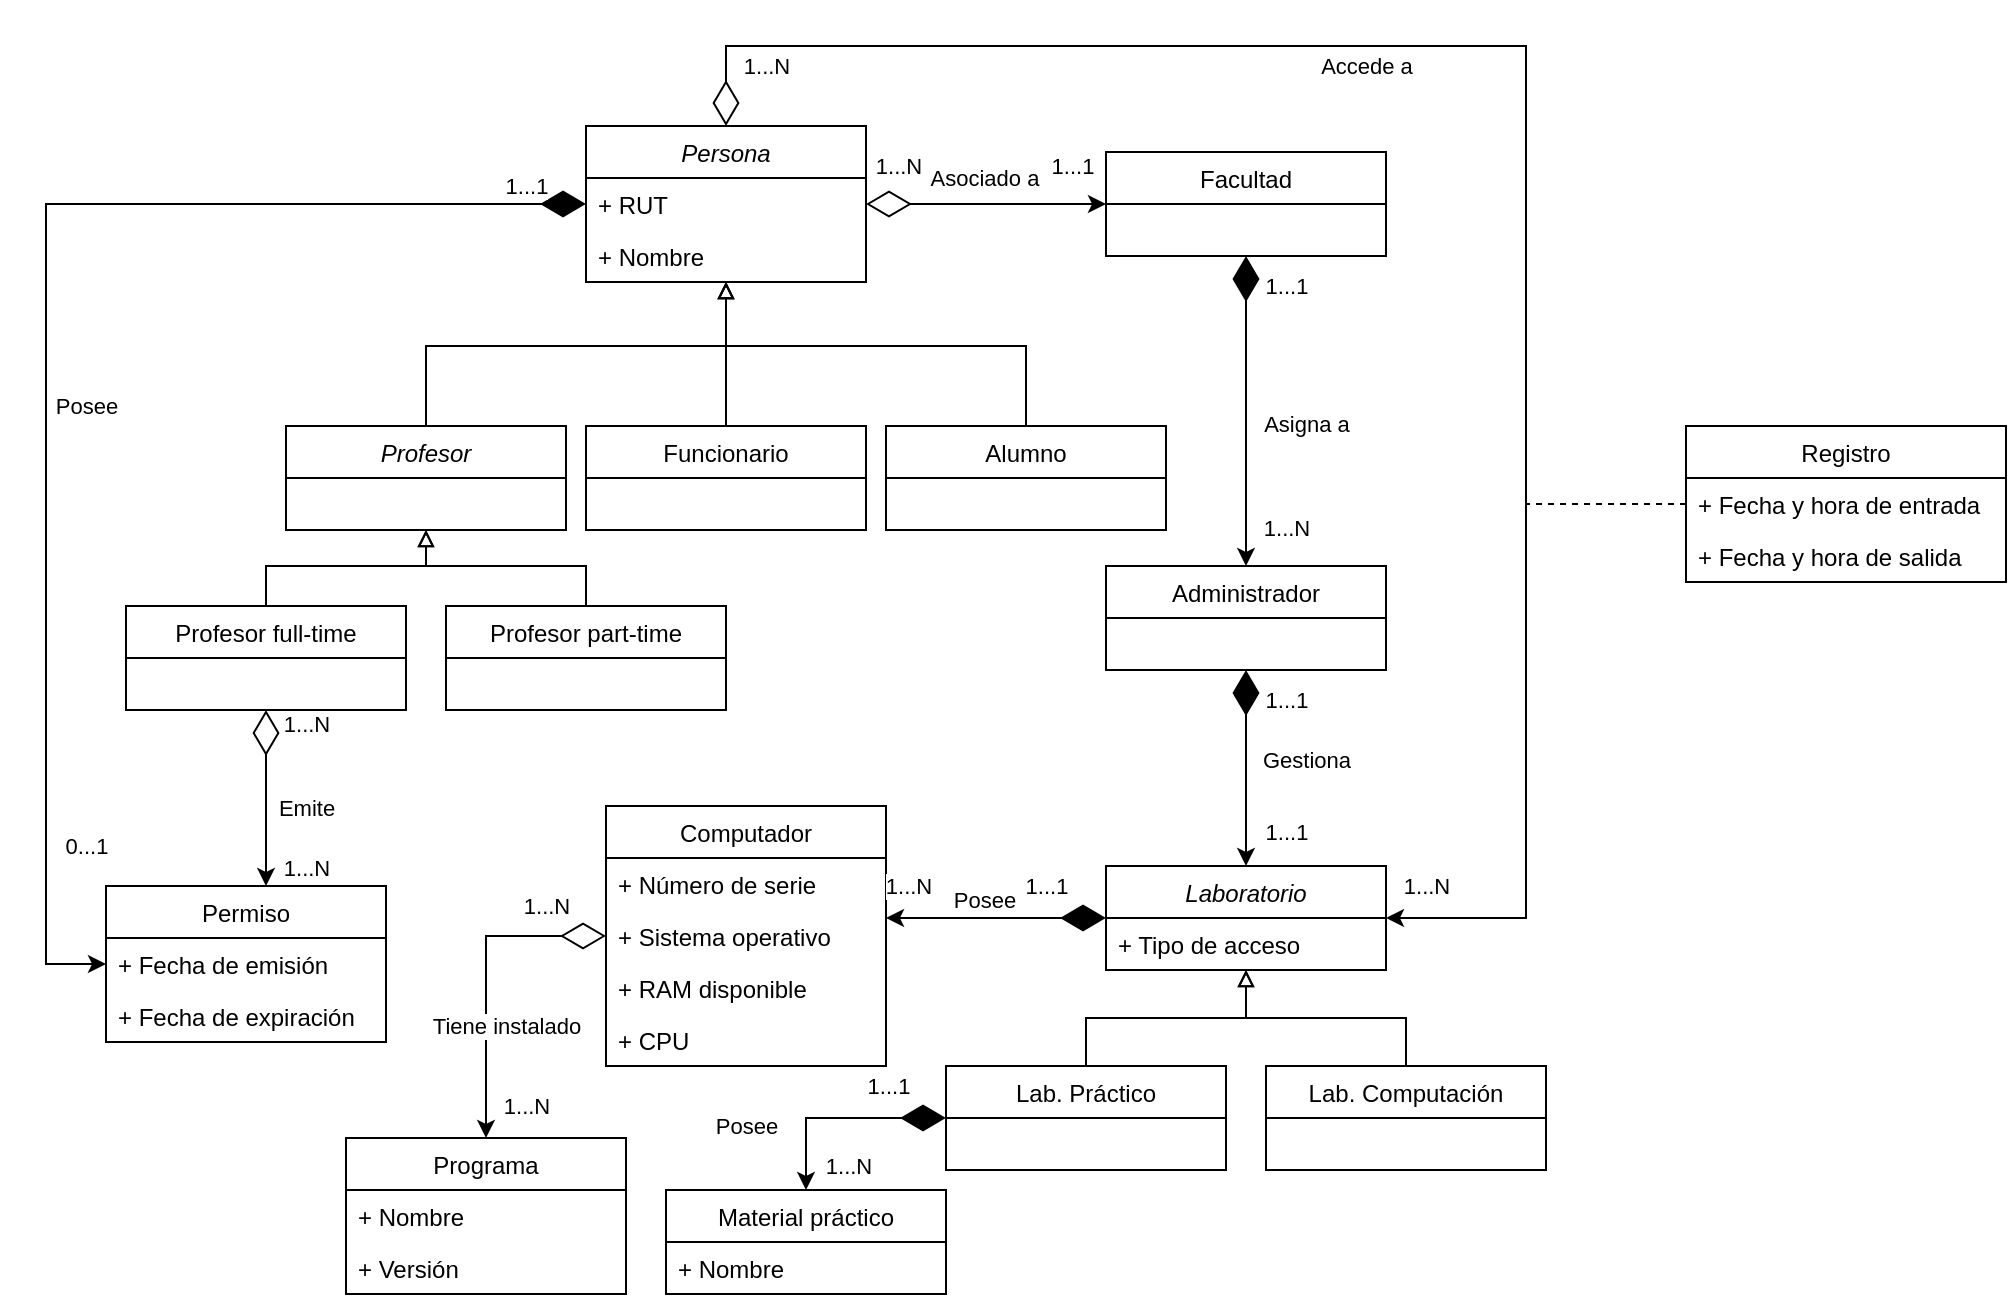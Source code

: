 <mxfile version="13.2.6" type="device"><diagram id="C5RBs43oDa-KdzZeNtuy" name="Page-1"><mxGraphModel dx="1422" dy="763" grid="1" gridSize="10" guides="1" tooltips="1" connect="1" arrows="1" fold="1" page="1" pageScale="1" pageWidth="827" pageHeight="1169" math="0" shadow="0"><root><mxCell id="WIyWlLk6GJQsqaUBKTNV-0"/><mxCell id="WIyWlLk6GJQsqaUBKTNV-1" parent="WIyWlLk6GJQsqaUBKTNV-0"/><mxCell id="zntruw4uHlEYveV0m5Hp-17" style="edgeStyle=orthogonalEdgeStyle;rounded=0;orthogonalLoop=1;jettySize=auto;html=1;endArrow=block;endFill=0;" edge="1" parent="WIyWlLk6GJQsqaUBKTNV-1" source="zntruw4uHlEYveV0m5Hp-7" target="zntruw4uHlEYveV0m5Hp-0"><mxGeometry relative="1" as="geometry"><Array as="points"><mxPoint x="230" y="190"/><mxPoint x="380" y="190"/></Array></mxGeometry></mxCell><mxCell id="zntruw4uHlEYveV0m5Hp-18" style="edgeStyle=orthogonalEdgeStyle;rounded=0;orthogonalLoop=1;jettySize=auto;html=1;endArrow=block;endFill=0;" edge="1" parent="WIyWlLk6GJQsqaUBKTNV-1" source="zntruw4uHlEYveV0m5Hp-12" target="zntruw4uHlEYveV0m5Hp-0"><mxGeometry relative="1" as="geometry"/></mxCell><mxCell id="zntruw4uHlEYveV0m5Hp-20" style="edgeStyle=orthogonalEdgeStyle;rounded=0;orthogonalLoop=1;jettySize=auto;html=1;endArrow=block;endFill=0;" edge="1" parent="WIyWlLk6GJQsqaUBKTNV-1" source="zntruw4uHlEYveV0m5Hp-11" target="zntruw4uHlEYveV0m5Hp-0"><mxGeometry relative="1" as="geometry"><Array as="points"><mxPoint x="530" y="190"/><mxPoint x="380" y="190"/></Array></mxGeometry></mxCell><mxCell id="zntruw4uHlEYveV0m5Hp-27" style="edgeStyle=orthogonalEdgeStyle;rounded=0;orthogonalLoop=1;jettySize=auto;html=1;endArrow=block;endFill=0;" edge="1" parent="WIyWlLk6GJQsqaUBKTNV-1" source="zntruw4uHlEYveV0m5Hp-24" target="zntruw4uHlEYveV0m5Hp-7"><mxGeometry relative="1" as="geometry"/></mxCell><mxCell id="zntruw4uHlEYveV0m5Hp-26" style="edgeStyle=orthogonalEdgeStyle;rounded=0;orthogonalLoop=1;jettySize=auto;html=1;endArrow=block;endFill=0;" edge="1" parent="WIyWlLk6GJQsqaUBKTNV-1" source="zntruw4uHlEYveV0m5Hp-25" target="zntruw4uHlEYveV0m5Hp-7"><mxGeometry relative="1" as="geometry"/></mxCell><mxCell id="zntruw4uHlEYveV0m5Hp-94" style="edgeStyle=orthogonalEdgeStyle;rounded=0;orthogonalLoop=1;jettySize=auto;html=1;startArrow=diamondThin;startFill=0;startSize=20;endArrow=classic;endFill=1;" edge="1" parent="WIyWlLk6GJQsqaUBKTNV-1" source="zntruw4uHlEYveV0m5Hp-24" target="zntruw4uHlEYveV0m5Hp-32"><mxGeometry relative="1" as="geometry"><Array as="points"><mxPoint x="150" y="510"/><mxPoint x="150" y="510"/></Array></mxGeometry></mxCell><mxCell id="zntruw4uHlEYveV0m5Hp-95" value="Emite" style="edgeLabel;html=1;align=center;verticalAlign=middle;resizable=0;points=[];" vertex="1" connectable="0" parent="zntruw4uHlEYveV0m5Hp-94"><mxGeometry x="0.192" y="-1" relative="1" as="geometry"><mxPoint x="21" y="-4" as="offset"/></mxGeometry></mxCell><mxCell id="zntruw4uHlEYveV0m5Hp-97" value="1...N" style="edgeLabel;html=1;align=center;verticalAlign=middle;resizable=0;points=[];" vertex="1" connectable="0" parent="zntruw4uHlEYveV0m5Hp-94"><mxGeometry x="-0.849" y="3" relative="1" as="geometry"><mxPoint x="17" as="offset"/></mxGeometry></mxCell><mxCell id="zntruw4uHlEYveV0m5Hp-98" value="1...N" style="edgeLabel;html=1;align=center;verticalAlign=middle;resizable=0;points=[];" vertex="1" connectable="0" parent="zntruw4uHlEYveV0m5Hp-94"><mxGeometry x="0.798" y="-1" relative="1" as="geometry"><mxPoint x="21" as="offset"/></mxGeometry></mxCell><mxCell id="zntruw4uHlEYveV0m5Hp-38" style="edgeStyle=orthogonalEdgeStyle;rounded=0;orthogonalLoop=1;jettySize=auto;html=1;endArrow=classic;endFill=1;startArrow=diamondThin;startFill=0;startSize=20;" edge="1" parent="WIyWlLk6GJQsqaUBKTNV-1" source="zntruw4uHlEYveV0m5Hp-0" target="zntruw4uHlEYveV0m5Hp-28"><mxGeometry relative="1" as="geometry"><mxPoint x="510" y="130" as="sourcePoint"/><mxPoint x="660" y="130" as="targetPoint"/></mxGeometry></mxCell><mxCell id="zntruw4uHlEYveV0m5Hp-71" value="Asociado a" style="edgeLabel;html=1;align=center;verticalAlign=middle;resizable=0;points=[];" vertex="1" connectable="0" parent="zntruw4uHlEYveV0m5Hp-38"><mxGeometry x="-0.253" y="-3" relative="1" as="geometry"><mxPoint x="14" y="-16" as="offset"/></mxGeometry></mxCell><mxCell id="zntruw4uHlEYveV0m5Hp-72" value="1...N" style="edgeLabel;html=1;align=center;verticalAlign=middle;resizable=0;points=[];" vertex="1" connectable="0" parent="zntruw4uHlEYveV0m5Hp-38"><mxGeometry x="-0.747" relative="1" as="geometry"><mxPoint x="1" y="-19" as="offset"/></mxGeometry></mxCell><mxCell id="zntruw4uHlEYveV0m5Hp-76" value="1...1" style="edgeLabel;html=1;align=center;verticalAlign=middle;resizable=0;points=[];" vertex="1" connectable="0" parent="zntruw4uHlEYveV0m5Hp-38"><mxGeometry x="0.827" relative="1" as="geometry"><mxPoint x="-7" y="-19" as="offset"/></mxGeometry></mxCell><mxCell id="zntruw4uHlEYveV0m5Hp-49" style="edgeStyle=orthogonalEdgeStyle;rounded=0;orthogonalLoop=1;jettySize=auto;html=1;endArrow=block;endFill=0;" edge="1" parent="WIyWlLk6GJQsqaUBKTNV-1" source="zntruw4uHlEYveV0m5Hp-45" target="zntruw4uHlEYveV0m5Hp-39"><mxGeometry relative="1" as="geometry"><mxPoint x="420" y="553" as="sourcePoint"/><mxPoint x="500" y="515" as="targetPoint"/></mxGeometry></mxCell><mxCell id="zntruw4uHlEYveV0m5Hp-50" style="edgeStyle=orthogonalEdgeStyle;rounded=0;orthogonalLoop=1;jettySize=auto;html=1;endArrow=block;endFill=0;" edge="1" parent="WIyWlLk6GJQsqaUBKTNV-1" source="zntruw4uHlEYveV0m5Hp-42" target="zntruw4uHlEYveV0m5Hp-39"><mxGeometry relative="1" as="geometry"><mxPoint x="810" y="557" as="sourcePoint"/><mxPoint x="900" y="515" as="targetPoint"/></mxGeometry></mxCell><mxCell id="zntruw4uHlEYveV0m5Hp-62" style="edgeStyle=orthogonalEdgeStyle;rounded=0;orthogonalLoop=1;jettySize=auto;html=1;startArrow=diamondThin;startFill=0;startSize=20;endArrow=classic;endFill=1;" edge="1" parent="WIyWlLk6GJQsqaUBKTNV-1" source="zntruw4uHlEYveV0m5Hp-51" target="zntruw4uHlEYveV0m5Hp-57"><mxGeometry relative="1" as="geometry"><Array as="points"><mxPoint x="260" y="485"/></Array></mxGeometry></mxCell><mxCell id="zntruw4uHlEYveV0m5Hp-66" value="Tiene instalado" style="edgeLabel;html=1;align=center;verticalAlign=middle;resizable=0;points=[];" vertex="1" connectable="0" parent="zntruw4uHlEYveV0m5Hp-62"><mxGeometry x="-0.689" y="-4" relative="1" as="geometry"><mxPoint x="-25" y="49" as="offset"/></mxGeometry></mxCell><mxCell id="zntruw4uHlEYveV0m5Hp-67" value="1...N" style="edgeLabel;html=1;align=center;verticalAlign=middle;resizable=0;points=[];" vertex="1" connectable="0" parent="zntruw4uHlEYveV0m5Hp-62"><mxGeometry x="-0.767" y="2" relative="1" as="geometry"><mxPoint x="-11" y="-17" as="offset"/></mxGeometry></mxCell><mxCell id="zntruw4uHlEYveV0m5Hp-70" value="1...N" style="edgeLabel;html=1;align=center;verticalAlign=middle;resizable=0;points=[];" vertex="1" connectable="0" parent="zntruw4uHlEYveV0m5Hp-62"><mxGeometry x="0.717" y="-2" relative="1" as="geometry"><mxPoint x="22" y="7" as="offset"/></mxGeometry></mxCell><mxCell id="zntruw4uHlEYveV0m5Hp-77" style="edgeStyle=orthogonalEdgeStyle;rounded=0;orthogonalLoop=1;jettySize=auto;html=1;startArrow=diamondThin;startFill=1;startSize=20;endArrow=classic;endFill=1;entryX=0.5;entryY=0;entryDx=0;entryDy=0;" edge="1" parent="WIyWlLk6GJQsqaUBKTNV-1" source="zntruw4uHlEYveV0m5Hp-28" target="zntruw4uHlEYveV0m5Hp-83"><mxGeometry relative="1" as="geometry"><mxPoint x="770" y="310" as="targetPoint"/></mxGeometry></mxCell><mxCell id="zntruw4uHlEYveV0m5Hp-78" value="Asigna a" style="edgeLabel;html=1;align=center;verticalAlign=middle;resizable=0;points=[];" vertex="1" connectable="0" parent="zntruw4uHlEYveV0m5Hp-77"><mxGeometry x="-0.098" y="-2" relative="1" as="geometry"><mxPoint x="32" y="14" as="offset"/></mxGeometry></mxCell><mxCell id="zntruw4uHlEYveV0m5Hp-79" value="1...1" style="edgeLabel;html=1;align=center;verticalAlign=middle;resizable=0;points=[];" vertex="1" connectable="0" parent="zntruw4uHlEYveV0m5Hp-77"><mxGeometry x="-0.814" y="2" relative="1" as="geometry"><mxPoint x="18" as="offset"/></mxGeometry></mxCell><mxCell id="zntruw4uHlEYveV0m5Hp-81" value="1...N" style="edgeLabel;html=1;align=center;verticalAlign=middle;resizable=0;points=[];" vertex="1" connectable="0" parent="zntruw4uHlEYveV0m5Hp-77"><mxGeometry x="0.758" relative="1" as="geometry"><mxPoint x="20" as="offset"/></mxGeometry></mxCell><mxCell id="zntruw4uHlEYveV0m5Hp-28" value="Facultad" style="swimlane;fontStyle=0;childLayout=stackLayout;horizontal=1;startSize=26;fillColor=none;horizontalStack=0;resizeParent=1;resizeParentMax=0;resizeLast=0;collapsible=1;marginBottom=0;" vertex="1" parent="WIyWlLk6GJQsqaUBKTNV-1"><mxGeometry x="570" y="93" width="140" height="52" as="geometry"/></mxCell><mxCell id="zntruw4uHlEYveV0m5Hp-83" value="Administrador" style="swimlane;fontStyle=0;childLayout=stackLayout;horizontal=1;startSize=26;fillColor=none;horizontalStack=0;resizeParent=1;resizeParentMax=0;resizeLast=0;collapsible=1;marginBottom=0;" vertex="1" parent="WIyWlLk6GJQsqaUBKTNV-1"><mxGeometry x="570" y="300" width="140" height="52" as="geometry"/></mxCell><mxCell id="zntruw4uHlEYveV0m5Hp-7" value="Profesor" style="swimlane;fontStyle=2;childLayout=stackLayout;horizontal=1;startSize=26;fillColor=none;horizontalStack=0;resizeParent=1;resizeParentMax=0;resizeLast=0;collapsible=1;marginBottom=0;" vertex="1" parent="WIyWlLk6GJQsqaUBKTNV-1"><mxGeometry x="160" y="230" width="140" height="52" as="geometry"><mxRectangle x="100" y="280" width="80" height="26" as="alternateBounds"/></mxGeometry></mxCell><mxCell id="zntruw4uHlEYveV0m5Hp-12" value="Funcionario" style="swimlane;fontStyle=0;childLayout=stackLayout;horizontal=1;startSize=26;fillColor=none;horizontalStack=0;resizeParent=1;resizeParentMax=0;resizeLast=0;collapsible=1;marginBottom=0;" vertex="1" parent="WIyWlLk6GJQsqaUBKTNV-1"><mxGeometry x="310" y="230" width="140" height="52" as="geometry"><mxRectangle x="100" y="280" width="80" height="26" as="alternateBounds"/></mxGeometry></mxCell><mxCell id="zntruw4uHlEYveV0m5Hp-11" value="Alumno" style="swimlane;fontStyle=0;childLayout=stackLayout;horizontal=1;startSize=26;fillColor=none;horizontalStack=0;resizeParent=1;resizeParentMax=0;resizeLast=0;collapsible=1;marginBottom=0;" vertex="1" parent="WIyWlLk6GJQsqaUBKTNV-1"><mxGeometry x="460" y="230" width="140" height="52" as="geometry"><mxRectangle x="100" y="280" width="80" height="26" as="alternateBounds"/></mxGeometry></mxCell><mxCell id="zntruw4uHlEYveV0m5Hp-0" value="Persona" style="swimlane;fontStyle=2;childLayout=stackLayout;horizontal=1;startSize=26;fillColor=none;horizontalStack=0;resizeParent=1;resizeParentMax=0;resizeLast=0;collapsible=1;marginBottom=0;" vertex="1" parent="WIyWlLk6GJQsqaUBKTNV-1"><mxGeometry x="310" y="80" width="140" height="78" as="geometry"/></mxCell><mxCell id="zntruw4uHlEYveV0m5Hp-1" value="+ RUT" style="text;strokeColor=none;fillColor=none;align=left;verticalAlign=top;spacingLeft=4;spacingRight=4;overflow=hidden;rotatable=0;points=[[0,0.5],[1,0.5]];portConstraint=eastwest;" vertex="1" parent="zntruw4uHlEYveV0m5Hp-0"><mxGeometry y="26" width="140" height="26" as="geometry"/></mxCell><mxCell id="zntruw4uHlEYveV0m5Hp-2" value="+ Nombre" style="text;strokeColor=none;fillColor=none;align=left;verticalAlign=top;spacingLeft=4;spacingRight=4;overflow=hidden;rotatable=0;points=[[0,0.5],[1,0.5]];portConstraint=eastwest;" vertex="1" parent="zntruw4uHlEYveV0m5Hp-0"><mxGeometry y="52" width="140" height="26" as="geometry"/></mxCell><mxCell id="zntruw4uHlEYveV0m5Hp-24" value="Profesor full-time" style="swimlane;fontStyle=0;childLayout=stackLayout;horizontal=1;startSize=26;fillColor=none;horizontalStack=0;resizeParent=1;resizeParentMax=0;resizeLast=0;collapsible=1;marginBottom=0;" vertex="1" parent="WIyWlLk6GJQsqaUBKTNV-1"><mxGeometry x="80" y="320" width="140" height="52" as="geometry"><mxRectangle x="100" y="280" width="80" height="26" as="alternateBounds"/></mxGeometry></mxCell><mxCell id="zntruw4uHlEYveV0m5Hp-25" value="Profesor part-time" style="swimlane;fontStyle=0;childLayout=stackLayout;horizontal=1;startSize=26;fillColor=none;horizontalStack=0;resizeParent=1;resizeParentMax=0;resizeLast=0;collapsible=1;marginBottom=0;" vertex="1" parent="WIyWlLk6GJQsqaUBKTNV-1"><mxGeometry x="240" y="320" width="140" height="52" as="geometry"><mxRectangle x="100" y="280" width="80" height="26" as="alternateBounds"/></mxGeometry></mxCell><mxCell id="zntruw4uHlEYveV0m5Hp-32" value="Permiso" style="swimlane;fontStyle=0;childLayout=stackLayout;horizontal=1;startSize=26;fillColor=none;horizontalStack=0;resizeParent=1;resizeParentMax=0;resizeLast=0;collapsible=1;marginBottom=0;" vertex="1" parent="WIyWlLk6GJQsqaUBKTNV-1"><mxGeometry x="70" y="460" width="140" height="78" as="geometry"/></mxCell><mxCell id="zntruw4uHlEYveV0m5Hp-33" value="+ Fecha de emisión" style="text;strokeColor=none;fillColor=none;align=left;verticalAlign=top;spacingLeft=4;spacingRight=4;overflow=hidden;rotatable=0;points=[[0,0.5],[1,0.5]];portConstraint=eastwest;" vertex="1" parent="zntruw4uHlEYveV0m5Hp-32"><mxGeometry y="26" width="140" height="26" as="geometry"/></mxCell><mxCell id="zntruw4uHlEYveV0m5Hp-34" value="+ Fecha de expiración" style="text;strokeColor=none;fillColor=none;align=left;verticalAlign=top;spacingLeft=4;spacingRight=4;overflow=hidden;rotatable=0;points=[[0,0.5],[1,0.5]];portConstraint=eastwest;" vertex="1" parent="zntruw4uHlEYveV0m5Hp-32"><mxGeometry y="52" width="140" height="26" as="geometry"/></mxCell><mxCell id="zntruw4uHlEYveV0m5Hp-51" value="Computador" style="swimlane;fontStyle=0;childLayout=stackLayout;horizontal=1;startSize=26;fillColor=none;horizontalStack=0;resizeParent=1;resizeParentMax=0;resizeLast=0;collapsible=1;marginBottom=0;" vertex="1" parent="WIyWlLk6GJQsqaUBKTNV-1"><mxGeometry x="320" y="420" width="140" height="130" as="geometry"/></mxCell><mxCell id="zntruw4uHlEYveV0m5Hp-55" value="+ Número de serie" style="text;strokeColor=none;fillColor=none;align=left;verticalAlign=top;spacingLeft=4;spacingRight=4;overflow=hidden;rotatable=0;points=[[0,0.5],[1,0.5]];portConstraint=eastwest;" vertex="1" parent="zntruw4uHlEYveV0m5Hp-51"><mxGeometry y="26" width="140" height="26" as="geometry"/></mxCell><mxCell id="zntruw4uHlEYveV0m5Hp-56" value="+ Sistema operativo" style="text;strokeColor=none;fillColor=none;align=left;verticalAlign=top;spacingLeft=4;spacingRight=4;overflow=hidden;rotatable=0;points=[[0,0.5],[1,0.5]];portConstraint=eastwest;" vertex="1" parent="zntruw4uHlEYveV0m5Hp-51"><mxGeometry y="52" width="140" height="26" as="geometry"/></mxCell><mxCell id="zntruw4uHlEYveV0m5Hp-52" value="+ RAM disponible" style="text;strokeColor=none;fillColor=none;align=left;verticalAlign=top;spacingLeft=4;spacingRight=4;overflow=hidden;rotatable=0;points=[[0,0.5],[1,0.5]];portConstraint=eastwest;" vertex="1" parent="zntruw4uHlEYveV0m5Hp-51"><mxGeometry y="78" width="140" height="26" as="geometry"/></mxCell><mxCell id="zntruw4uHlEYveV0m5Hp-53" value="+ CPU" style="text;strokeColor=none;fillColor=none;align=left;verticalAlign=top;spacingLeft=4;spacingRight=4;overflow=hidden;rotatable=0;points=[[0,0.5],[1,0.5]];portConstraint=eastwest;" vertex="1" parent="zntruw4uHlEYveV0m5Hp-51"><mxGeometry y="104" width="140" height="26" as="geometry"/></mxCell><mxCell id="zntruw4uHlEYveV0m5Hp-57" value="Programa" style="swimlane;fontStyle=0;childLayout=stackLayout;horizontal=1;startSize=26;fillColor=none;horizontalStack=0;resizeParent=1;resizeParentMax=0;resizeLast=0;collapsible=1;marginBottom=0;" vertex="1" parent="WIyWlLk6GJQsqaUBKTNV-1"><mxGeometry x="190" y="586" width="140" height="78" as="geometry"/></mxCell><mxCell id="zntruw4uHlEYveV0m5Hp-58" value="+ Nombre" style="text;strokeColor=none;fillColor=none;align=left;verticalAlign=top;spacingLeft=4;spacingRight=4;overflow=hidden;rotatable=0;points=[[0,0.5],[1,0.5]];portConstraint=eastwest;" vertex="1" parent="zntruw4uHlEYveV0m5Hp-57"><mxGeometry y="26" width="140" height="26" as="geometry"/></mxCell><mxCell id="zntruw4uHlEYveV0m5Hp-59" value="+ Versión" style="text;strokeColor=none;fillColor=none;align=left;verticalAlign=top;spacingLeft=4;spacingRight=4;overflow=hidden;rotatable=0;points=[[0,0.5],[1,0.5]];portConstraint=eastwest;" vertex="1" parent="zntruw4uHlEYveV0m5Hp-57"><mxGeometry y="52" width="140" height="26" as="geometry"/></mxCell><mxCell id="zntruw4uHlEYveV0m5Hp-39" value="Laboratorio" style="swimlane;fontStyle=2;childLayout=stackLayout;horizontal=1;startSize=26;fillColor=none;horizontalStack=0;resizeParent=1;resizeParentMax=0;resizeLast=0;collapsible=1;marginBottom=0;" vertex="1" parent="WIyWlLk6GJQsqaUBKTNV-1"><mxGeometry x="570" y="450" width="140" height="52" as="geometry"/></mxCell><mxCell id="zntruw4uHlEYveV0m5Hp-120" value="+ Tipo de acceso" style="text;strokeColor=none;fillColor=none;align=left;verticalAlign=top;spacingLeft=4;spacingRight=4;overflow=hidden;rotatable=0;points=[[0,0.5],[1,0.5]];portConstraint=eastwest;" vertex="1" parent="zntruw4uHlEYveV0m5Hp-39"><mxGeometry y="26" width="140" height="26" as="geometry"/></mxCell><mxCell id="zntruw4uHlEYveV0m5Hp-45" value="Lab. Práctico" style="swimlane;fontStyle=0;childLayout=stackLayout;horizontal=1;startSize=26;fillColor=none;horizontalStack=0;resizeParent=1;resizeParentMax=0;resizeLast=0;collapsible=1;marginBottom=0;" vertex="1" parent="WIyWlLk6GJQsqaUBKTNV-1"><mxGeometry x="490" y="550" width="140" height="52" as="geometry"/></mxCell><mxCell id="zntruw4uHlEYveV0m5Hp-42" value="Lab. Computación" style="swimlane;fontStyle=0;childLayout=stackLayout;horizontal=1;startSize=26;fillColor=none;horizontalStack=0;resizeParent=1;resizeParentMax=0;resizeLast=0;collapsible=1;marginBottom=0;" vertex="1" parent="WIyWlLk6GJQsqaUBKTNV-1"><mxGeometry x="650" y="550" width="140" height="52" as="geometry"/></mxCell><mxCell id="zntruw4uHlEYveV0m5Hp-91" value="Material práctico" style="swimlane;fontStyle=0;childLayout=stackLayout;horizontal=1;startSize=26;fillColor=none;horizontalStack=0;resizeParent=1;resizeParentMax=0;resizeLast=0;collapsible=1;marginBottom=0;" vertex="1" parent="WIyWlLk6GJQsqaUBKTNV-1"><mxGeometry x="350" y="612" width="140" height="52" as="geometry"/></mxCell><mxCell id="zntruw4uHlEYveV0m5Hp-92" value="+ Nombre" style="text;strokeColor=none;fillColor=none;align=left;verticalAlign=top;spacingLeft=4;spacingRight=4;overflow=hidden;rotatable=0;points=[[0,0.5],[1,0.5]];portConstraint=eastwest;" vertex="1" parent="zntruw4uHlEYveV0m5Hp-91"><mxGeometry y="26" width="140" height="26" as="geometry"/></mxCell><mxCell id="zntruw4uHlEYveV0m5Hp-112" value="Registro" style="swimlane;fontStyle=0;childLayout=stackLayout;horizontal=1;startSize=26;fillColor=none;horizontalStack=0;resizeParent=1;resizeParentMax=0;resizeLast=0;collapsible=1;marginBottom=0;" vertex="1" parent="WIyWlLk6GJQsqaUBKTNV-1"><mxGeometry x="860" y="230" width="160" height="78" as="geometry"/></mxCell><mxCell id="zntruw4uHlEYveV0m5Hp-113" value="+ Fecha y hora de entrada" style="text;strokeColor=none;fillColor=none;align=left;verticalAlign=top;spacingLeft=4;spacingRight=4;overflow=hidden;rotatable=0;points=[[0,0.5],[1,0.5]];portConstraint=eastwest;" vertex="1" parent="zntruw4uHlEYveV0m5Hp-112"><mxGeometry y="26" width="160" height="26" as="geometry"/></mxCell><mxCell id="zntruw4uHlEYveV0m5Hp-114" value="+ Fecha y hora de salida" style="text;strokeColor=none;fillColor=none;align=left;verticalAlign=top;spacingLeft=4;spacingRight=4;overflow=hidden;rotatable=0;points=[[0,0.5],[1,0.5]];portConstraint=eastwest;" vertex="1" parent="zntruw4uHlEYveV0m5Hp-112"><mxGeometry y="52" width="160" height="26" as="geometry"/></mxCell><mxCell id="zntruw4uHlEYveV0m5Hp-84" style="edgeStyle=orthogonalEdgeStyle;rounded=0;orthogonalLoop=1;jettySize=auto;html=1;startArrow=diamondThin;startFill=1;startSize=20;endArrow=classic;endFill=1;" edge="1" parent="WIyWlLk6GJQsqaUBKTNV-1" source="zntruw4uHlEYveV0m5Hp-83" target="zntruw4uHlEYveV0m5Hp-39"><mxGeometry relative="1" as="geometry"/></mxCell><mxCell id="zntruw4uHlEYveV0m5Hp-85" value="Gestiona" style="edgeLabel;html=1;align=center;verticalAlign=middle;resizable=0;points=[];" vertex="1" connectable="0" parent="zntruw4uHlEYveV0m5Hp-84"><mxGeometry x="0.259" y="-1" relative="1" as="geometry"><mxPoint x="31" y="-17" as="offset"/></mxGeometry></mxCell><mxCell id="zntruw4uHlEYveV0m5Hp-104" value="1...1" style="edgeLabel;html=1;align=center;verticalAlign=middle;resizable=0;points=[];" vertex="1" connectable="0" parent="zntruw4uHlEYveV0m5Hp-84"><mxGeometry x="-0.707" y="-1" relative="1" as="geometry"><mxPoint x="21" as="offset"/></mxGeometry></mxCell><mxCell id="zntruw4uHlEYveV0m5Hp-105" value="1...1" style="edgeLabel;html=1;align=center;verticalAlign=middle;resizable=0;points=[];" vertex="1" connectable="0" parent="zntruw4uHlEYveV0m5Hp-84"><mxGeometry x="0.655" y="2" relative="1" as="geometry"><mxPoint x="18" as="offset"/></mxGeometry></mxCell><mxCell id="zntruw4uHlEYveV0m5Hp-87" style="edgeStyle=orthogonalEdgeStyle;rounded=0;orthogonalLoop=1;jettySize=auto;html=1;startArrow=diamondThin;startFill=1;startSize=20;endArrow=classic;endFill=1;" edge="1" parent="WIyWlLk6GJQsqaUBKTNV-1" source="zntruw4uHlEYveV0m5Hp-39" target="zntruw4uHlEYveV0m5Hp-51"><mxGeometry relative="1" as="geometry"><mxPoint x="520" y="390" as="sourcePoint"/><Array as="points"><mxPoint x="500" y="476"/><mxPoint x="500" y="476"/></Array></mxGeometry></mxCell><mxCell id="zntruw4uHlEYveV0m5Hp-88" value="Posee" style="edgeLabel;html=1;align=center;verticalAlign=middle;resizable=0;points=[];" vertex="1" connectable="0" parent="zntruw4uHlEYveV0m5Hp-87"><mxGeometry x="0.133" y="1" relative="1" as="geometry"><mxPoint x="1" y="-10" as="offset"/></mxGeometry></mxCell><mxCell id="zntruw4uHlEYveV0m5Hp-89" value="1...N" style="edgeLabel;html=1;align=center;verticalAlign=middle;resizable=0;points=[];" vertex="1" connectable="0" parent="zntruw4uHlEYveV0m5Hp-87"><mxGeometry x="0.048" y="-83" relative="1" as="geometry"><mxPoint x="-42" y="67" as="offset"/></mxGeometry></mxCell><mxCell id="zntruw4uHlEYveV0m5Hp-90" value="1...1" style="edgeLabel;html=1;align=center;verticalAlign=middle;resizable=0;points=[];" vertex="1" connectable="0" parent="zntruw4uHlEYveV0m5Hp-87"><mxGeometry x="0.048" y="-92" relative="1" as="geometry"><mxPoint x="-52" y="176" as="offset"/></mxGeometry></mxCell><mxCell id="zntruw4uHlEYveV0m5Hp-100" style="edgeStyle=orthogonalEdgeStyle;rounded=0;orthogonalLoop=1;jettySize=auto;html=1;startArrow=diamondThin;startFill=1;startSize=20;endArrow=classic;endFill=1;" edge="1" parent="WIyWlLk6GJQsqaUBKTNV-1" source="zntruw4uHlEYveV0m5Hp-45" target="zntruw4uHlEYveV0m5Hp-91"><mxGeometry relative="1" as="geometry"><mxPoint x="970" y="630" as="sourcePoint"/><mxPoint x="400" y="650" as="targetPoint"/><Array as="points"><mxPoint x="420" y="576"/></Array></mxGeometry></mxCell><mxCell id="zntruw4uHlEYveV0m5Hp-101" value="Posee" style="edgeLabel;html=1;align=center;verticalAlign=middle;resizable=0;points=[];" vertex="1" connectable="0" parent="zntruw4uHlEYveV0m5Hp-100"><mxGeometry x="0.133" y="1" relative="1" as="geometry"><mxPoint x="-40" y="3" as="offset"/></mxGeometry></mxCell><mxCell id="zntruw4uHlEYveV0m5Hp-102" value="1...N" style="edgeLabel;html=1;align=center;verticalAlign=middle;resizable=0;points=[];" vertex="1" connectable="0" parent="zntruw4uHlEYveV0m5Hp-100"><mxGeometry x="0.048" y="-83" relative="1" as="geometry"><mxPoint x="6" y="107" as="offset"/></mxGeometry></mxCell><mxCell id="zntruw4uHlEYveV0m5Hp-103" value="1...1" style="edgeLabel;html=1;align=center;verticalAlign=middle;resizable=0;points=[];" vertex="1" connectable="0" parent="zntruw4uHlEYveV0m5Hp-100"><mxGeometry x="0.048" y="-92" relative="1" as="geometry"><mxPoint x="105" y="-24" as="offset"/></mxGeometry></mxCell><mxCell id="zntruw4uHlEYveV0m5Hp-106" style="edgeStyle=orthogonalEdgeStyle;rounded=0;orthogonalLoop=1;jettySize=auto;html=1;startArrow=diamondThin;startFill=1;startSize=20;endArrow=classic;endFill=1;" edge="1" parent="WIyWlLk6GJQsqaUBKTNV-1" source="zntruw4uHlEYveV0m5Hp-1" target="zntruw4uHlEYveV0m5Hp-32"><mxGeometry relative="1" as="geometry"><Array as="points"><mxPoint x="40" y="119"/><mxPoint x="40" y="499"/></Array></mxGeometry></mxCell><mxCell id="zntruw4uHlEYveV0m5Hp-108" value="Posee" style="edgeLabel;html=1;align=center;verticalAlign=middle;resizable=0;points=[];" vertex="1" connectable="0" parent="zntruw4uHlEYveV0m5Hp-106"><mxGeometry x="-0.215" y="91" relative="1" as="geometry"><mxPoint x="17" y="10" as="offset"/></mxGeometry></mxCell><mxCell id="zntruw4uHlEYveV0m5Hp-109" value="1...1" style="edgeLabel;html=1;align=center;verticalAlign=middle;resizable=0;points=[];" vertex="1" connectable="0" parent="zntruw4uHlEYveV0m5Hp-106"><mxGeometry x="-0.971" y="-1" relative="1" as="geometry"><mxPoint x="-20" y="-8" as="offset"/></mxGeometry></mxCell><mxCell id="zntruw4uHlEYveV0m5Hp-110" value="0...1" style="edgeLabel;html=1;align=center;verticalAlign=middle;resizable=0;points=[];" vertex="1" connectable="0" parent="zntruw4uHlEYveV0m5Hp-106"><mxGeometry x="0.8" y="5" relative="1" as="geometry"><mxPoint x="15" y="-21" as="offset"/></mxGeometry></mxCell><mxCell id="zntruw4uHlEYveV0m5Hp-116" style="edgeStyle=orthogonalEdgeStyle;rounded=0;orthogonalLoop=1;jettySize=auto;html=1;startArrow=diamondThin;startFill=0;startSize=20;endArrow=classic;endFill=1;" edge="1" parent="WIyWlLk6GJQsqaUBKTNV-1" source="zntruw4uHlEYveV0m5Hp-0" target="zntruw4uHlEYveV0m5Hp-39"><mxGeometry relative="1" as="geometry"><mxPoint x="780" y="487" as="targetPoint"/><Array as="points"><mxPoint x="380" y="40"/><mxPoint x="780" y="40"/><mxPoint x="780" y="476"/></Array></mxGeometry></mxCell><mxCell id="zntruw4uHlEYveV0m5Hp-125" value="1...N" style="edgeLabel;html=1;align=center;verticalAlign=middle;resizable=0;points=[];" vertex="1" connectable="0" parent="zntruw4uHlEYveV0m5Hp-116"><mxGeometry x="-0.917" y="-10" relative="1" as="geometry"><mxPoint x="10" y="9" as="offset"/></mxGeometry></mxCell><mxCell id="zntruw4uHlEYveV0m5Hp-126" value="1...N" style="edgeLabel;html=1;align=center;verticalAlign=middle;resizable=0;points=[];" vertex="1" connectable="0" parent="zntruw4uHlEYveV0m5Hp-116"><mxGeometry x="0.873" relative="1" as="geometry"><mxPoint x="-40" y="-16" as="offset"/></mxGeometry></mxCell><mxCell id="zntruw4uHlEYveV0m5Hp-127" value="Accede a" style="edgeLabel;html=1;align=center;verticalAlign=middle;resizable=0;points=[];" vertex="1" connectable="0" parent="zntruw4uHlEYveV0m5Hp-116"><mxGeometry x="-0.26" y="-1" relative="1" as="geometry"><mxPoint x="10" y="9" as="offset"/></mxGeometry></mxCell><mxCell id="zntruw4uHlEYveV0m5Hp-118" style="edgeStyle=orthogonalEdgeStyle;rounded=0;orthogonalLoop=1;jettySize=auto;html=1;startArrow=none;startFill=0;startSize=20;endArrow=none;endFill=0;dashed=1;" edge="1" parent="WIyWlLk6GJQsqaUBKTNV-1" source="zntruw4uHlEYveV0m5Hp-112"><mxGeometry relative="1" as="geometry"><mxPoint x="780" y="269" as="targetPoint"/></mxGeometry></mxCell></root></mxGraphModel></diagram></mxfile>